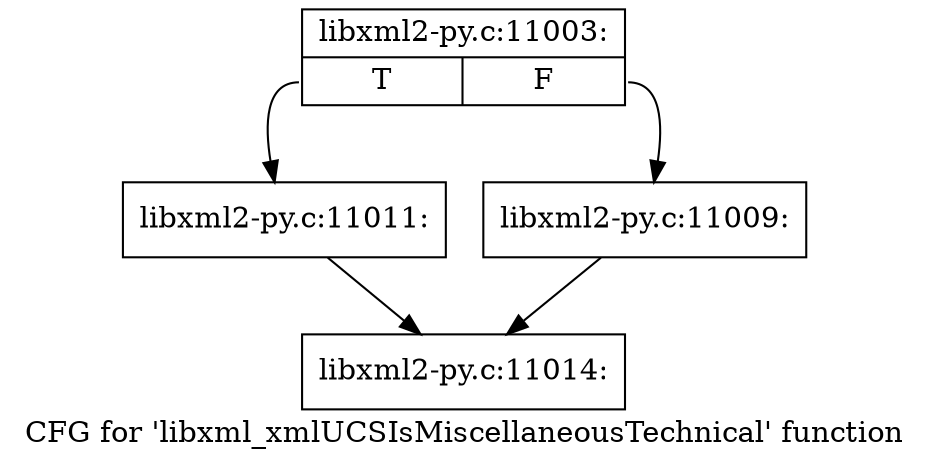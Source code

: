 digraph "CFG for 'libxml_xmlUCSIsMiscellaneousTechnical' function" {
	label="CFG for 'libxml_xmlUCSIsMiscellaneousTechnical' function";

	Node0x4602120 [shape=record,label="{libxml2-py.c:11003:|{<s0>T|<s1>F}}"];
	Node0x4602120:s0 -> Node0x4603180;
	Node0x4602120:s1 -> Node0x4603130;
	Node0x4603130 [shape=record,label="{libxml2-py.c:11009:}"];
	Node0x4603130 -> Node0x46006e0;
	Node0x4603180 [shape=record,label="{libxml2-py.c:11011:}"];
	Node0x4603180 -> Node0x46006e0;
	Node0x46006e0 [shape=record,label="{libxml2-py.c:11014:}"];
}
